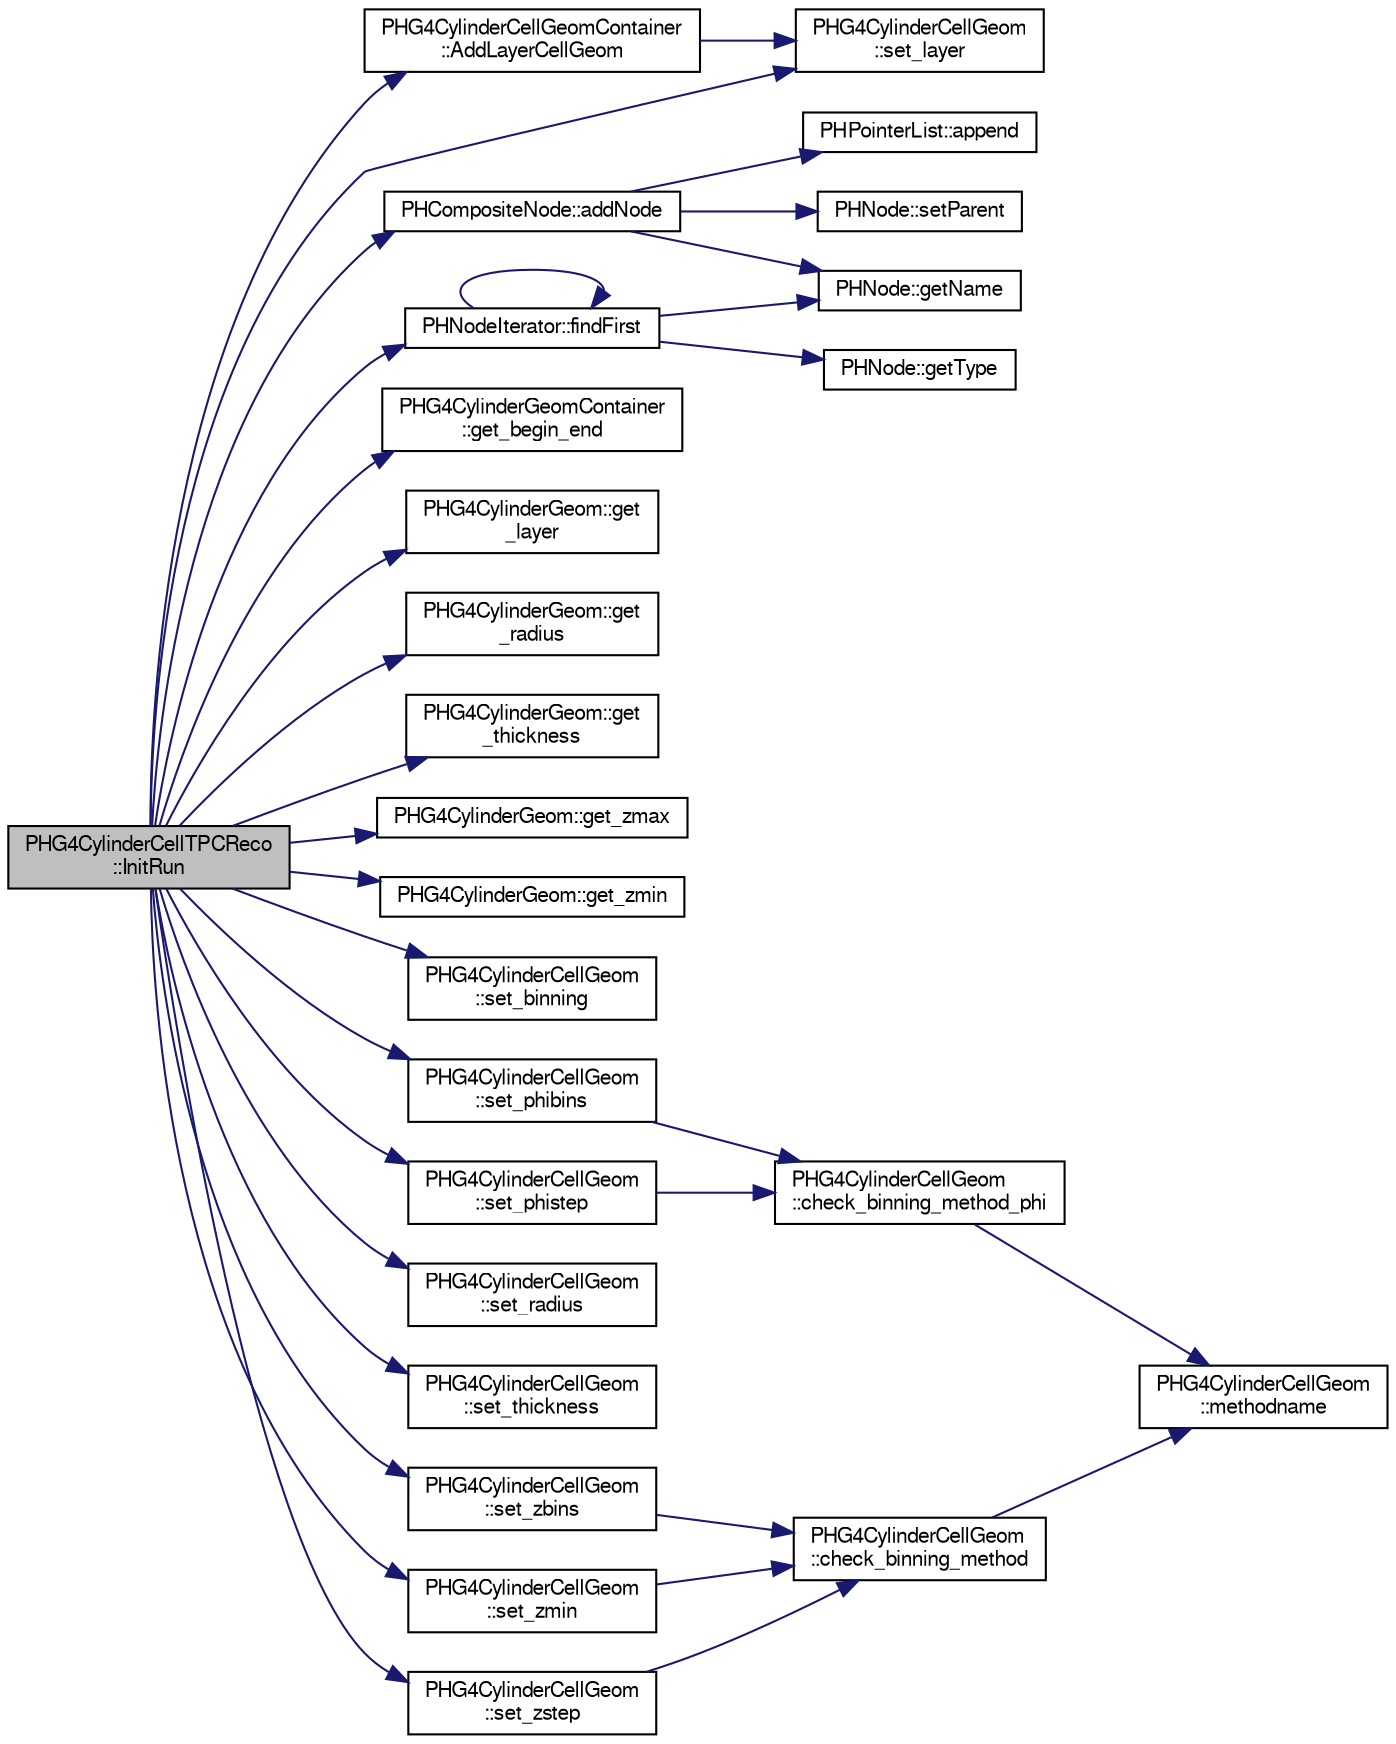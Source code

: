digraph "PHG4CylinderCellTPCReco::InitRun"
{
  bgcolor="transparent";
  edge [fontname="FreeSans",fontsize="10",labelfontname="FreeSans",labelfontsize="10"];
  node [fontname="FreeSans",fontsize="10",shape=record];
  rankdir="LR";
  Node1 [label="PHG4CylinderCellTPCReco\l::InitRun",height=0.2,width=0.4,color="black", fillcolor="grey75", style="filled" fontcolor="black"];
  Node1 -> Node2 [color="midnightblue",fontsize="10",style="solid",fontname="FreeSans"];
  Node2 [label="PHG4CylinderCellGeomContainer\l::AddLayerCellGeom",height=0.2,width=0.4,color="black",URL="$d2/ddb/classPHG4CylinderCellGeomContainer.html#af42eba6572660b4440f1a548745989a2"];
  Node2 -> Node3 [color="midnightblue",fontsize="10",style="solid",fontname="FreeSans"];
  Node3 [label="PHG4CylinderCellGeom\l::set_layer",height=0.2,width=0.4,color="black",URL="$d9/d85/classPHG4CylinderCellGeom.html#a57ceb6b79992181e27985cbe6febcd41"];
  Node1 -> Node4 [color="midnightblue",fontsize="10",style="solid",fontname="FreeSans"];
  Node4 [label="PHCompositeNode::addNode",height=0.2,width=0.4,color="black",URL="$d5/dca/classPHCompositeNode.html#ac7dbf017614c324e218a001d729607bf"];
  Node4 -> Node5 [color="midnightblue",fontsize="10",style="solid",fontname="FreeSans"];
  Node5 [label="PHPointerList::append",height=0.2,width=0.4,color="black",URL="$d6/d86/classPHPointerList.html#af5fc4e6958b5b90c57bfb497566f503c"];
  Node4 -> Node6 [color="midnightblue",fontsize="10",style="solid",fontname="FreeSans"];
  Node6 [label="PHNode::getName",height=0.2,width=0.4,color="black",URL="$dc/d82/classPHNode.html#aca3576f926a4401eddc3d88bf0ce0de3"];
  Node4 -> Node7 [color="midnightblue",fontsize="10",style="solid",fontname="FreeSans"];
  Node7 [label="PHNode::setParent",height=0.2,width=0.4,color="black",URL="$dc/d82/classPHNode.html#adda2bd6cef2d5067bbe3016a990b7198"];
  Node1 -> Node8 [color="midnightblue",fontsize="10",style="solid",fontname="FreeSans"];
  Node8 [label="PHNodeIterator::findFirst",height=0.2,width=0.4,color="black",URL="$d5/d07/classPHNodeIterator.html#aea98bf8619af59b1212a94fb32106baa"];
  Node8 -> Node9 [color="midnightblue",fontsize="10",style="solid",fontname="FreeSans"];
  Node9 [label="PHNode::getType",height=0.2,width=0.4,color="black",URL="$dc/d82/classPHNode.html#a4ab1f90aed955a652813bfe377087bda"];
  Node8 -> Node6 [color="midnightblue",fontsize="10",style="solid",fontname="FreeSans"];
  Node8 -> Node8 [color="midnightblue",fontsize="10",style="solid",fontname="FreeSans"];
  Node1 -> Node10 [color="midnightblue",fontsize="10",style="solid",fontname="FreeSans"];
  Node10 [label="PHG4CylinderGeomContainer\l::get_begin_end",height=0.2,width=0.4,color="black",URL="$d4/de7/classPHG4CylinderGeomContainer.html#a2395ae32643b8d8c88ccbecef7863ec7"];
  Node1 -> Node11 [color="midnightblue",fontsize="10",style="solid",fontname="FreeSans"];
  Node11 [label="PHG4CylinderGeom::get\l_layer",height=0.2,width=0.4,color="black",URL="$dc/d30/classPHG4CylinderGeom.html#a1ab06f4805659f8006faf3cb3df1dab2"];
  Node1 -> Node12 [color="midnightblue",fontsize="10",style="solid",fontname="FreeSans"];
  Node12 [label="PHG4CylinderGeom::get\l_radius",height=0.2,width=0.4,color="black",URL="$dc/d30/classPHG4CylinderGeom.html#ad978ad904b4a70184d716c095a75874d"];
  Node1 -> Node13 [color="midnightblue",fontsize="10",style="solid",fontname="FreeSans"];
  Node13 [label="PHG4CylinderGeom::get\l_thickness",height=0.2,width=0.4,color="black",URL="$dc/d30/classPHG4CylinderGeom.html#a5e628ced545e46cdcdb65944fd63e524"];
  Node1 -> Node14 [color="midnightblue",fontsize="10",style="solid",fontname="FreeSans"];
  Node14 [label="PHG4CylinderGeom::get_zmax",height=0.2,width=0.4,color="black",URL="$dc/d30/classPHG4CylinderGeom.html#a314e0a7c0210ad44b9d02f178f209a4e"];
  Node1 -> Node15 [color="midnightblue",fontsize="10",style="solid",fontname="FreeSans"];
  Node15 [label="PHG4CylinderGeom::get_zmin",height=0.2,width=0.4,color="black",URL="$dc/d30/classPHG4CylinderGeom.html#a0a326587b2e6076d2e35148d09d30f4d"];
  Node1 -> Node16 [color="midnightblue",fontsize="10",style="solid",fontname="FreeSans"];
  Node16 [label="PHG4CylinderCellGeom\l::set_binning",height=0.2,width=0.4,color="black",URL="$d9/d85/classPHG4CylinderCellGeom.html#a572618e89783fdeca4f454c66423155f"];
  Node1 -> Node3 [color="midnightblue",fontsize="10",style="solid",fontname="FreeSans"];
  Node1 -> Node17 [color="midnightblue",fontsize="10",style="solid",fontname="FreeSans"];
  Node17 [label="PHG4CylinderCellGeom\l::set_phibins",height=0.2,width=0.4,color="black",URL="$d9/d85/classPHG4CylinderCellGeom.html#a62ff6296a3a85f04eeb908610345a703"];
  Node17 -> Node18 [color="midnightblue",fontsize="10",style="solid",fontname="FreeSans"];
  Node18 [label="PHG4CylinderCellGeom\l::check_binning_method_phi",height=0.2,width=0.4,color="black",URL="$d9/d85/classPHG4CylinderCellGeom.html#ab28e6403197b245275ba3613cd56ba6c"];
  Node18 -> Node19 [color="midnightblue",fontsize="10",style="solid",fontname="FreeSans"];
  Node19 [label="PHG4CylinderCellGeom\l::methodname",height=0.2,width=0.4,color="black",URL="$d9/d85/classPHG4CylinderCellGeom.html#a8e9118667d576868ba0bd5e6a6686efd"];
  Node1 -> Node20 [color="midnightblue",fontsize="10",style="solid",fontname="FreeSans"];
  Node20 [label="PHG4CylinderCellGeom\l::set_phistep",height=0.2,width=0.4,color="black",URL="$d9/d85/classPHG4CylinderCellGeom.html#a719e01344e250bcb1e7573eedd0af53a"];
  Node20 -> Node18 [color="midnightblue",fontsize="10",style="solid",fontname="FreeSans"];
  Node1 -> Node21 [color="midnightblue",fontsize="10",style="solid",fontname="FreeSans"];
  Node21 [label="PHG4CylinderCellGeom\l::set_radius",height=0.2,width=0.4,color="black",URL="$d9/d85/classPHG4CylinderCellGeom.html#a140ad9b8b6ad9f527060932156139ccd"];
  Node1 -> Node22 [color="midnightblue",fontsize="10",style="solid",fontname="FreeSans"];
  Node22 [label="PHG4CylinderCellGeom\l::set_thickness",height=0.2,width=0.4,color="black",URL="$d9/d85/classPHG4CylinderCellGeom.html#ae230515ca7eb683601f1dfbc414d7704"];
  Node1 -> Node23 [color="midnightblue",fontsize="10",style="solid",fontname="FreeSans"];
  Node23 [label="PHG4CylinderCellGeom\l::set_zbins",height=0.2,width=0.4,color="black",URL="$d9/d85/classPHG4CylinderCellGeom.html#aac5b0b92c87f1911c3cc068da8dd83ca"];
  Node23 -> Node24 [color="midnightblue",fontsize="10",style="solid",fontname="FreeSans"];
  Node24 [label="PHG4CylinderCellGeom\l::check_binning_method",height=0.2,width=0.4,color="black",URL="$d9/d85/classPHG4CylinderCellGeom.html#a68f0276a8f9bdb6059c1e286a0465100"];
  Node24 -> Node19 [color="midnightblue",fontsize="10",style="solid",fontname="FreeSans"];
  Node1 -> Node25 [color="midnightblue",fontsize="10",style="solid",fontname="FreeSans"];
  Node25 [label="PHG4CylinderCellGeom\l::set_zmin",height=0.2,width=0.4,color="black",URL="$d9/d85/classPHG4CylinderCellGeom.html#a0e73f31eebff77409ad169e3ba6e7cdd"];
  Node25 -> Node24 [color="midnightblue",fontsize="10",style="solid",fontname="FreeSans"];
  Node1 -> Node26 [color="midnightblue",fontsize="10",style="solid",fontname="FreeSans"];
  Node26 [label="PHG4CylinderCellGeom\l::set_zstep",height=0.2,width=0.4,color="black",URL="$d9/d85/classPHG4CylinderCellGeom.html#a51de7f078df13ace9e27f165b8400b80"];
  Node26 -> Node24 [color="midnightblue",fontsize="10",style="solid",fontname="FreeSans"];
}
